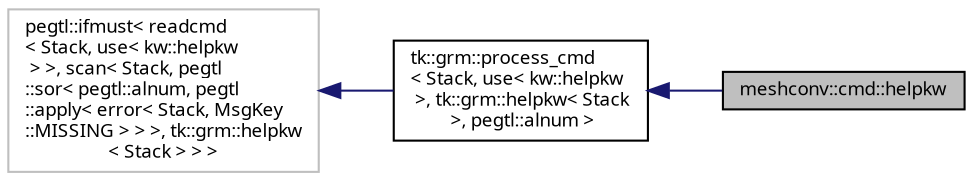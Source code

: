 digraph "meshconv::cmd::helpkw"
{
 // INTERACTIVE_SVG=YES
  bgcolor="transparent";
  edge [fontname="sans-serif",fontsize="9",labelfontname="sans-serif",labelfontsize="9"];
  node [fontname="sans-serif",fontsize="9",shape=record];
  rankdir="LR";
  Node1 [label="meshconv::cmd::helpkw",height=0.2,width=0.4,color="black", fillcolor="grey75", style="filled", fontcolor="black"];
  Node2 -> Node1 [dir="back",color="midnightblue",fontsize="9",style="solid",fontname="sans-serif"];
  Node2 [label="tk::grm::process_cmd\l\< Stack, use\< kw::helpkw\l \>, tk::grm::helpkw\< Stack\l \>, pegtl::alnum \>",height=0.2,width=0.4,color="black",URL="$structtk_1_1grm_1_1process__cmd.html"];
  Node3 -> Node2 [dir="back",color="midnightblue",fontsize="9",style="solid",fontname="sans-serif"];
  Node3 [label="pegtl::ifmust\< readcmd\l\< Stack, use\< kw::helpkw\l \> \>, scan\< Stack, pegtl\l::sor\< pegtl::alnum, pegtl\l::apply\< error\< Stack, MsgKey\l::MISSING \> \> \>, tk::grm::helpkw\l\< Stack \> \> \>",height=0.2,width=0.4,color="grey75"];
}
